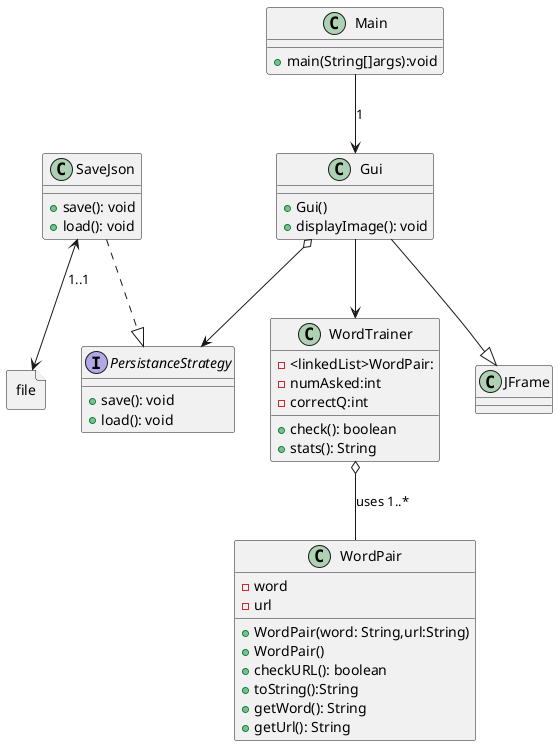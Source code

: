 @startuml
'https://plantuml.com/sequence-diagram

class Main{
    +main(String[]args):void
}
class WordTrainer {
    -<linkedList>WordPair:
    -numAsked:int
    -correctQ:int



    +check(): boolean
    +stats(): String
}

class WordPair {
    - word
    - url
    +WordPair(word: String,url:String)
    +WordPair()
    +checkURL(): boolean
    + toString():String
    + getWord(): String
    + getUrl(): String


}

class Gui {
    + Gui()
    + displayImage(): void


}
class JFrame{
}
interface PersistanceStrategy{
    +save(): void
    +load(): void
}
class SaveJson{
    +save(): void
    +load(): void
}

file file{

}

WordTrainer o-- WordPair: uses 1..*
Gui --> WordTrainer
Gui o--> PersistanceStrategy
SaveJson <--> file:1..1
Main --> Gui: 1
SaveJson ..|> PersistanceStrategy
Gui --|> JFrame


@enduml
